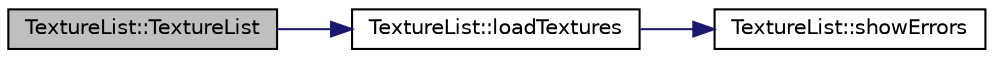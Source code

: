 digraph "TextureList::TextureList"
{
  edge [fontname="Helvetica",fontsize="10",labelfontname="Helvetica",labelfontsize="10"];
  node [fontname="Helvetica",fontsize="10",shape=record];
  rankdir="LR";
  Node1 [label="TextureList::TextureList",height=0.2,width=0.4,color="black", fillcolor="grey75", style="filled" fontcolor="black"];
  Node1 -> Node2 [color="midnightblue",fontsize="10",style="solid",fontname="Helvetica"];
  Node2 [label="TextureList::loadTextures",height=0.2,width=0.4,color="black", fillcolor="white", style="filled",URL="$class_texture_list.html#a4c8c84b6df51995e568d7119d70f89a7"];
  Node2 -> Node3 [color="midnightblue",fontsize="10",style="solid",fontname="Helvetica"];
  Node3 [label="TextureList::showErrors",height=0.2,width=0.4,color="black", fillcolor="white", style="filled",URL="$class_texture_list.html#ade252d75b421d1b1a7ada32240e5c131"];
}
